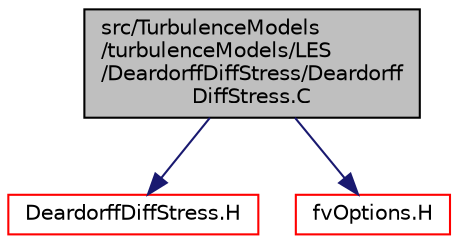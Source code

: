 digraph "src/TurbulenceModels/turbulenceModels/LES/DeardorffDiffStress/DeardorffDiffStress.C"
{
  bgcolor="transparent";
  edge [fontname="Helvetica",fontsize="10",labelfontname="Helvetica",labelfontsize="10"];
  node [fontname="Helvetica",fontsize="10",shape=record];
  Node0 [label="src/TurbulenceModels\l/turbulenceModels/LES\l/DeardorffDiffStress/Deardorff\lDiffStress.C",height=0.2,width=0.4,color="black", fillcolor="grey75", style="filled", fontcolor="black"];
  Node0 -> Node1 [color="midnightblue",fontsize="10",style="solid",fontname="Helvetica"];
  Node1 [label="DeardorffDiffStress.H",height=0.2,width=0.4,color="red",URL="$a17942.html"];
  Node0 -> Node332 [color="midnightblue",fontsize="10",style="solid",fontname="Helvetica"];
  Node332 [label="fvOptions.H",height=0.2,width=0.4,color="red",URL="$a01295.html"];
}
